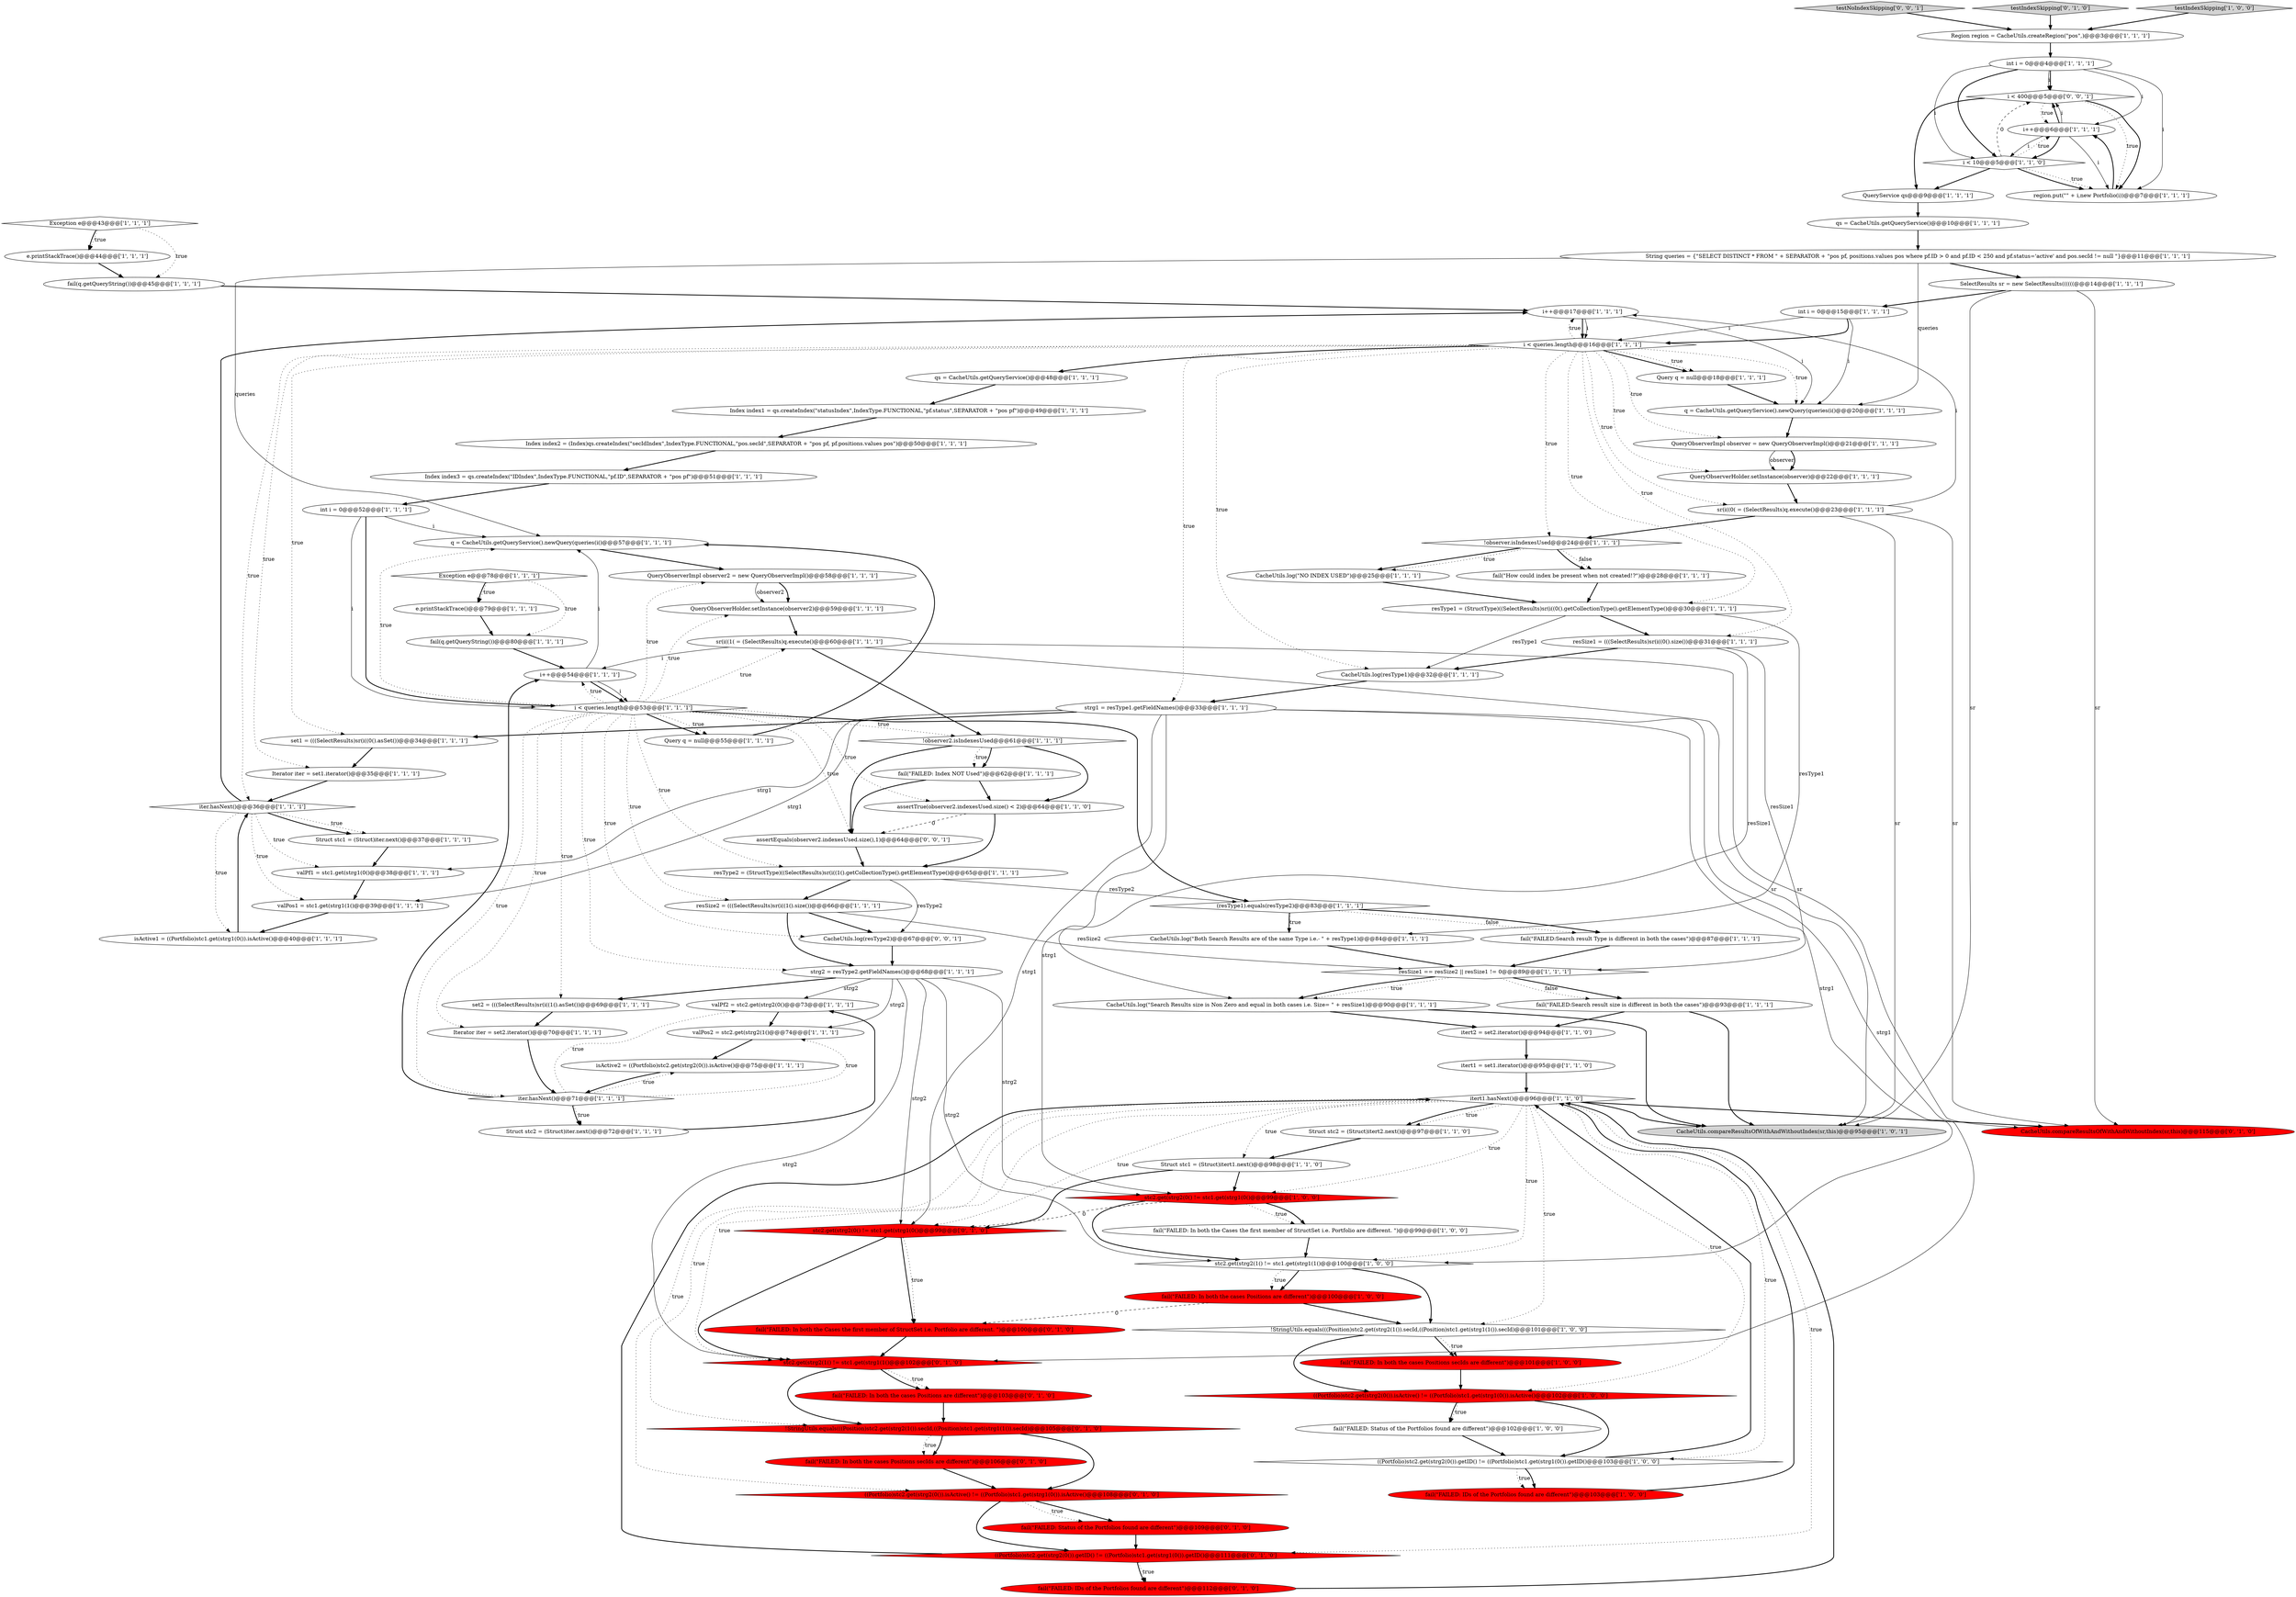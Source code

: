 digraph {
44 [style = filled, label = "i++@@@17@@@['1', '1', '1']", fillcolor = white, shape = ellipse image = "AAA0AAABBB1BBB"];
67 [style = filled, label = "CacheUtils.log(\"Both Search Results are of the same Type i.e.- \" + resType1)@@@84@@@['1', '1', '1']", fillcolor = white, shape = ellipse image = "AAA0AAABBB1BBB"];
48 [style = filled, label = "resSize1 = (((SelectResults)sr(i((0().size())@@@31@@@['1', '1', '1']", fillcolor = white, shape = ellipse image = "AAA0AAABBB1BBB"];
55 [style = filled, label = "e.printStackTrace()@@@79@@@['1', '1', '1']", fillcolor = white, shape = ellipse image = "AAA0AAABBB1BBB"];
97 [style = filled, label = "i < 400@@@5@@@['0', '0', '1']", fillcolor = white, shape = diamond image = "AAA0AAABBB3BBB"];
95 [style = filled, label = "((Portfolio)stc2.get(strg2(0()).getID() != ((Portfolio)stc1.get(strg1(0()).getID()@@@111@@@['0', '1', '0']", fillcolor = red, shape = diamond image = "AAA1AAABBB2BBB"];
75 [style = filled, label = "valPf1 = stc1.get(strg1(0()@@@38@@@['1', '1', '1']", fillcolor = white, shape = ellipse image = "AAA0AAABBB1BBB"];
85 [style = filled, label = "((Portfolio)stc2.get(strg2(0()).isActive() != ((Portfolio)stc1.get(strg1(0()).isActive()@@@108@@@['0', '1', '0']", fillcolor = red, shape = diamond image = "AAA1AAABBB2BBB"];
29 [style = filled, label = "fail(\"FAILED: In both the cases Positions secIds are different\")@@@101@@@['1', '0', '0']", fillcolor = red, shape = ellipse image = "AAA1AAABBB1BBB"];
76 [style = filled, label = "fail(q.getQueryString())@@@45@@@['1', '1', '1']", fillcolor = white, shape = ellipse image = "AAA0AAABBB1BBB"];
16 [style = filled, label = "fail(\"FAILED: Status of the Portfolios found are different\")@@@102@@@['1', '0', '0']", fillcolor = white, shape = ellipse image = "AAA0AAABBB1BBB"];
41 [style = filled, label = "Struct stc1 = (Struct)itert1.next()@@@98@@@['1', '1', '0']", fillcolor = white, shape = ellipse image = "AAA0AAABBB1BBB"];
69 [style = filled, label = "resType2 = (StructType)((SelectResults)sr(i((1().getCollectionType().getElementType()@@@65@@@['1', '1', '1']", fillcolor = white, shape = ellipse image = "AAA0AAABBB1BBB"];
66 [style = filled, label = "i++@@@6@@@['1', '1', '1']", fillcolor = white, shape = ellipse image = "AAA0AAABBB1BBB"];
37 [style = filled, label = "assertTrue(observer2.indexesUsed.size() < 2)@@@64@@@['1', '1', '0']", fillcolor = white, shape = ellipse image = "AAA0AAABBB1BBB"];
11 [style = filled, label = "q = CacheUtils.getQueryService().newQuery(queries(i()@@@57@@@['1', '1', '1']", fillcolor = white, shape = ellipse image = "AAA0AAABBB1BBB"];
45 [style = filled, label = "resType1 = (StructType)((SelectResults)sr(i((0().getCollectionType().getElementType()@@@30@@@['1', '1', '1']", fillcolor = white, shape = ellipse image = "AAA0AAABBB1BBB"];
83 [style = filled, label = "i++@@@54@@@['1', '1', '1']", fillcolor = white, shape = ellipse image = "AAA0AAABBB1BBB"];
36 [style = filled, label = "Region region = CacheUtils.createRegion(\"pos\",)@@@3@@@['1', '1', '1']", fillcolor = white, shape = ellipse image = "AAA0AAABBB1BBB"];
7 [style = filled, label = "strg1 = resType1.getFieldNames()@@@33@@@['1', '1', '1']", fillcolor = white, shape = ellipse image = "AAA0AAABBB1BBB"];
98 [style = filled, label = "assertEquals(observer2.indexesUsed.size(),1)@@@64@@@['0', '0', '1']", fillcolor = white, shape = ellipse image = "AAA0AAABBB3BBB"];
28 [style = filled, label = "Struct stc2 = (Struct)itert2.next()@@@97@@@['1', '1', '0']", fillcolor = white, shape = ellipse image = "AAA0AAABBB1BBB"];
22 [style = filled, label = "iter.hasNext()@@@71@@@['1', '1', '1']", fillcolor = white, shape = diamond image = "AAA0AAABBB1BBB"];
61 [style = filled, label = "fail(\"FAILED: Index NOT Used\")@@@62@@@['1', '1', '1']", fillcolor = white, shape = ellipse image = "AAA0AAABBB1BBB"];
90 [style = filled, label = "stc2.get(strg2(1() != stc1.get(strg1(1()@@@102@@@['0', '1', '0']", fillcolor = red, shape = diamond image = "AAA1AAABBB2BBB"];
65 [style = filled, label = "qs = CacheUtils.getQueryService()@@@10@@@['1', '1', '1']", fillcolor = white, shape = ellipse image = "AAA0AAABBB1BBB"];
52 [style = filled, label = "Index index3 = qs.createIndex(\"IDIndex\",IndexType.FUNCTIONAL,\"pf.ID\",SEPARATOR + \"pos pf\")@@@51@@@['1', '1', '1']", fillcolor = white, shape = ellipse image = "AAA0AAABBB1BBB"];
40 [style = filled, label = "Exception e@@@78@@@['1', '1', '1']", fillcolor = white, shape = diamond image = "AAA0AAABBB1BBB"];
54 [style = filled, label = "int i = 0@@@52@@@['1', '1', '1']", fillcolor = white, shape = ellipse image = "AAA0AAABBB1BBB"];
53 [style = filled, label = "sr(i((1( = (SelectResults)q.execute()@@@60@@@['1', '1', '1']", fillcolor = white, shape = ellipse image = "AAA0AAABBB1BBB"];
100 [style = filled, label = "testNoIndexSkipping['0', '0', '1']", fillcolor = lightgray, shape = diamond image = "AAA0AAABBB3BBB"];
39 [style = filled, label = "isActive2 = ((Portfolio)stc2.get(strg2(0()).isActive()@@@75@@@['1', '1', '1']", fillcolor = white, shape = ellipse image = "AAA0AAABBB1BBB"];
93 [style = filled, label = "fail(\"FAILED: In both the cases Positions secIds are different\")@@@106@@@['0', '1', '0']", fillcolor = red, shape = ellipse image = "AAA1AAABBB2BBB"];
30 [style = filled, label = "((Portfolio)stc2.get(strg2(0()).isActive() != ((Portfolio)stc1.get(strg1(0()).isActive()@@@102@@@['1', '0', '0']", fillcolor = red, shape = diamond image = "AAA1AAABBB1BBB"];
80 [style = filled, label = "resSize1 == resSize2 || resSize1 != 0@@@89@@@['1', '1', '1']", fillcolor = white, shape = diamond image = "AAA0AAABBB1BBB"];
99 [style = filled, label = "CacheUtils.log(resType2)@@@67@@@['0', '0', '1']", fillcolor = white, shape = ellipse image = "AAA0AAABBB3BBB"];
34 [style = filled, label = "e.printStackTrace()@@@44@@@['1', '1', '1']", fillcolor = white, shape = ellipse image = "AAA0AAABBB1BBB"];
91 [style = filled, label = "fail(\"FAILED: In both the Cases the first member of StructSet i.e. Portfolio are different. \")@@@100@@@['0', '1', '0']", fillcolor = red, shape = ellipse image = "AAA1AAABBB2BBB"];
87 [style = filled, label = "CacheUtils.compareResultsOfWithAndWithoutIndex(sr,this)@@@115@@@['0', '1', '0']", fillcolor = red, shape = ellipse image = "AAA1AAABBB2BBB"];
89 [style = filled, label = "!StringUtils.equals(((Position)stc2.get(strg2(1()).secId,((Position)stc1.get(strg1(1()).secId)@@@105@@@['0', '1', '0']", fillcolor = red, shape = diamond image = "AAA1AAABBB2BBB"];
6 [style = filled, label = "!observer2.isIndexesUsed@@@61@@@['1', '1', '1']", fillcolor = white, shape = diamond image = "AAA0AAABBB1BBB"];
2 [style = filled, label = "isActive1 = ((Portfolio)stc1.get(strg1(0()).isActive()@@@40@@@['1', '1', '1']", fillcolor = white, shape = ellipse image = "AAA0AAABBB1BBB"];
38 [style = filled, label = "Index index2 = (Index)qs.createIndex(\"secIdIndex\",IndexType.FUNCTIONAL,\"pos.secId\",SEPARATOR + \"pos pf, pf.positions.values pos\")@@@50@@@['1', '1', '1']", fillcolor = white, shape = ellipse image = "AAA0AAABBB1BBB"];
26 [style = filled, label = "itert1.hasNext()@@@96@@@['1', '1', '0']", fillcolor = white, shape = diamond image = "AAA0AAABBB1BBB"];
94 [style = filled, label = "testIndexSkipping['0', '1', '0']", fillcolor = lightgray, shape = diamond image = "AAA0AAABBB2BBB"];
20 [style = filled, label = "!StringUtils.equals(((Position)stc2.get(strg2(1()).secId,((Position)stc1.get(strg1(1()).secId)@@@101@@@['1', '0', '0']", fillcolor = white, shape = diamond image = "AAA0AAABBB1BBB"];
56 [style = filled, label = "fail(\"FAILED:Search result size is different in both the cases\")@@@93@@@['1', '1', '1']", fillcolor = white, shape = ellipse image = "AAA0AAABBB1BBB"];
12 [style = filled, label = "QueryObserverImpl observer = new QueryObserverImpl()@@@21@@@['1', '1', '1']", fillcolor = white, shape = ellipse image = "AAA0AAABBB1BBB"];
32 [style = filled, label = "Query q = null@@@55@@@['1', '1', '1']", fillcolor = white, shape = ellipse image = "AAA0AAABBB1BBB"];
18 [style = filled, label = "SelectResults sr = new SelectResults((((((@@@14@@@['1', '1', '1']", fillcolor = white, shape = ellipse image = "AAA0AAABBB1BBB"];
13 [style = filled, label = "valPf2 = stc2.get(strg2(0()@@@73@@@['1', '1', '1']", fillcolor = white, shape = ellipse image = "AAA0AAABBB1BBB"];
19 [style = filled, label = "Query q = null@@@18@@@['1', '1', '1']", fillcolor = white, shape = ellipse image = "AAA0AAABBB1BBB"];
92 [style = filled, label = "fail(\"FAILED: Status of the Portfolios found are different\")@@@109@@@['0', '1', '0']", fillcolor = red, shape = ellipse image = "AAA1AAABBB2BBB"];
42 [style = filled, label = "i < queries.length@@@53@@@['1', '1', '1']", fillcolor = white, shape = diamond image = "AAA0AAABBB1BBB"];
84 [style = filled, label = "fail(\"FAILED: In both the cases Positions are different\")@@@100@@@['1', '0', '0']", fillcolor = red, shape = ellipse image = "AAA1AAABBB1BBB"];
74 [style = filled, label = "stc2.get(strg2(1() != stc1.get(strg1(1()@@@100@@@['1', '0', '0']", fillcolor = white, shape = diamond image = "AAA0AAABBB1BBB"];
68 [style = filled, label = "Struct stc1 = (Struct)iter.next()@@@37@@@['1', '1', '1']", fillcolor = white, shape = ellipse image = "AAA0AAABBB1BBB"];
23 [style = filled, label = "CacheUtils.log(resType1)@@@32@@@['1', '1', '1']", fillcolor = white, shape = ellipse image = "AAA0AAABBB1BBB"];
88 [style = filled, label = "stc2.get(strg2(0() != stc1.get(strg1(0()@@@99@@@['0', '1', '0']", fillcolor = red, shape = diamond image = "AAA1AAABBB2BBB"];
82 [style = filled, label = "qs = CacheUtils.getQueryService()@@@48@@@['1', '1', '1']", fillcolor = white, shape = ellipse image = "AAA0AAABBB1BBB"];
5 [style = filled, label = "Exception e@@@43@@@['1', '1', '1']", fillcolor = white, shape = diamond image = "AAA0AAABBB1BBB"];
27 [style = filled, label = "set2 = (((SelectResults)sr(i((1().asSet())@@@69@@@['1', '1', '1']", fillcolor = white, shape = ellipse image = "AAA0AAABBB1BBB"];
1 [style = filled, label = "CacheUtils.log(\"Search Results size is Non Zero and equal in both cases i.e. Size= \" + resSize1)@@@90@@@['1', '1', '1']", fillcolor = white, shape = ellipse image = "AAA0AAABBB1BBB"];
17 [style = filled, label = "QueryService qs@@@9@@@['1', '1', '1']", fillcolor = white, shape = ellipse image = "AAA0AAABBB1BBB"];
46 [style = filled, label = "region.put(\"\" + i,new Portfolio(i))@@@7@@@['1', '1', '1']", fillcolor = white, shape = ellipse image = "AAA0AAABBB1BBB"];
96 [style = filled, label = "fail(\"FAILED: In both the cases Positions are different\")@@@103@@@['0', '1', '0']", fillcolor = red, shape = ellipse image = "AAA1AAABBB2BBB"];
43 [style = filled, label = "int i = 0@@@4@@@['1', '1', '1']", fillcolor = white, shape = ellipse image = "AAA0AAABBB1BBB"];
77 [style = filled, label = "resSize2 = (((SelectResults)sr(i((1().size())@@@66@@@['1', '1', '1']", fillcolor = white, shape = ellipse image = "AAA0AAABBB1BBB"];
78 [style = filled, label = "Index index1 = qs.createIndex(\"statusIndex\",IndexType.FUNCTIONAL,\"pf.status\",SEPARATOR + \"pos pf\")@@@49@@@['1', '1', '1']", fillcolor = white, shape = ellipse image = "AAA0AAABBB1BBB"];
62 [style = filled, label = "strg2 = resType2.getFieldNames()@@@68@@@['1', '1', '1']", fillcolor = white, shape = ellipse image = "AAA0AAABBB1BBB"];
4 [style = filled, label = "fail(\"How could index be present when not created!?\")@@@28@@@['1', '1', '1']", fillcolor = white, shape = ellipse image = "AAA0AAABBB1BBB"];
0 [style = filled, label = "QueryObserverImpl observer2 = new QueryObserverImpl()@@@58@@@['1', '1', '1']", fillcolor = white, shape = ellipse image = "AAA0AAABBB1BBB"];
72 [style = filled, label = "String queries = {\"SELECT DISTINCT * FROM \" + SEPARATOR + \"pos pf, positions.values pos where pf.ID > 0 and pf.ID < 250 and pf.status='active' and pos.secId != null \"}@@@11@@@['1', '1', '1']", fillcolor = white, shape = ellipse image = "AAA0AAABBB1BBB"];
3 [style = filled, label = "i < queries.length@@@16@@@['1', '1', '1']", fillcolor = white, shape = diamond image = "AAA0AAABBB1BBB"];
14 [style = filled, label = "iter.hasNext()@@@36@@@['1', '1', '1']", fillcolor = white, shape = diamond image = "AAA0AAABBB1BBB"];
15 [style = filled, label = "stc2.get(strg2(0() != stc1.get(strg1(0()@@@99@@@['1', '0', '0']", fillcolor = red, shape = diamond image = "AAA1AAABBB1BBB"];
57 [style = filled, label = "Iterator iter = set2.iterator()@@@70@@@['1', '1', '1']", fillcolor = white, shape = ellipse image = "AAA0AAABBB1BBB"];
79 [style = filled, label = "QueryObserverHolder.setInstance(observer)@@@22@@@['1', '1', '1']", fillcolor = white, shape = ellipse image = "AAA0AAABBB1BBB"];
50 [style = filled, label = "Struct stc2 = (Struct)iter.next()@@@72@@@['1', '1', '1']", fillcolor = white, shape = ellipse image = "AAA0AAABBB1BBB"];
64 [style = filled, label = "valPos1 = stc1.get(strg1(1()@@@39@@@['1', '1', '1']", fillcolor = white, shape = ellipse image = "AAA0AAABBB1BBB"];
10 [style = filled, label = "fail(\"FAILED:Search result Type is different in both the cases\")@@@87@@@['1', '1', '1']", fillcolor = white, shape = ellipse image = "AAA0AAABBB1BBB"];
81 [style = filled, label = "sr(i((0( = (SelectResults)q.execute()@@@23@@@['1', '1', '1']", fillcolor = white, shape = ellipse image = "AAA0AAABBB1BBB"];
73 [style = filled, label = "CacheUtils.log(\"NO INDEX USED\")@@@25@@@['1', '1', '1']", fillcolor = white, shape = ellipse image = "AAA0AAABBB1BBB"];
9 [style = filled, label = "fail(\"FAILED: In both the Cases the first member of StructSet i.e. Portfolio are different. \")@@@99@@@['1', '0', '0']", fillcolor = white, shape = ellipse image = "AAA0AAABBB1BBB"];
49 [style = filled, label = "CacheUtils.compareResultsOfWithAndWithoutIndex(sr,this)@@@95@@@['1', '0', '1']", fillcolor = lightgray, shape = ellipse image = "AAA0AAABBB1BBB"];
33 [style = filled, label = "(resType1).equals(resType2)@@@83@@@['1', '1', '1']", fillcolor = white, shape = diamond image = "AAA0AAABBB1BBB"];
8 [style = filled, label = "((Portfolio)stc2.get(strg2(0()).getID() != ((Portfolio)stc1.get(strg1(0()).getID()@@@103@@@['1', '0', '0']", fillcolor = white, shape = diamond image = "AAA0AAABBB1BBB"];
63 [style = filled, label = "!observer.isIndexesUsed@@@24@@@['1', '1', '1']", fillcolor = white, shape = diamond image = "AAA0AAABBB1BBB"];
60 [style = filled, label = "Iterator iter = set1.iterator()@@@35@@@['1', '1', '1']", fillcolor = white, shape = ellipse image = "AAA0AAABBB1BBB"];
35 [style = filled, label = "fail(q.getQueryString())@@@80@@@['1', '1', '1']", fillcolor = white, shape = ellipse image = "AAA0AAABBB1BBB"];
86 [style = filled, label = "fail(\"FAILED: IDs of the Portfolios found are different\")@@@112@@@['0', '1', '0']", fillcolor = red, shape = ellipse image = "AAA1AAABBB2BBB"];
31 [style = filled, label = "i < 10@@@5@@@['1', '1', '0']", fillcolor = white, shape = diamond image = "AAA0AAABBB1BBB"];
58 [style = filled, label = "int i = 0@@@15@@@['1', '1', '1']", fillcolor = white, shape = ellipse image = "AAA0AAABBB1BBB"];
70 [style = filled, label = "QueryObserverHolder.setInstance(observer2)@@@59@@@['1', '1', '1']", fillcolor = white, shape = ellipse image = "AAA0AAABBB1BBB"];
71 [style = filled, label = "q = CacheUtils.getQueryService().newQuery(queries(i()@@@20@@@['1', '1', '1']", fillcolor = white, shape = ellipse image = "AAA0AAABBB1BBB"];
59 [style = filled, label = "set1 = (((SelectResults)sr(i((0().asSet())@@@34@@@['1', '1', '1']", fillcolor = white, shape = ellipse image = "AAA0AAABBB1BBB"];
24 [style = filled, label = "valPos2 = stc2.get(strg2(1()@@@74@@@['1', '1', '1']", fillcolor = white, shape = ellipse image = "AAA0AAABBB1BBB"];
25 [style = filled, label = "itert1 = set1.iterator()@@@95@@@['1', '1', '0']", fillcolor = white, shape = ellipse image = "AAA0AAABBB1BBB"];
21 [style = filled, label = "fail(\"FAILED: IDs of the Portfolios found are different\")@@@103@@@['1', '0', '0']", fillcolor = red, shape = ellipse image = "AAA1AAABBB1BBB"];
51 [style = filled, label = "itert2 = set2.iterator()@@@94@@@['1', '1', '0']", fillcolor = white, shape = ellipse image = "AAA0AAABBB1BBB"];
47 [style = filled, label = "testIndexSkipping['1', '0', '0']", fillcolor = lightgray, shape = diamond image = "AAA0AAABBB1BBB"];
33->67 [style = dotted, label="true"];
61->37 [style = bold, label=""];
18->49 [style = solid, label="sr"];
41->15 [style = bold, label=""];
83->42 [style = bold, label=""];
95->26 [style = bold, label=""];
42->62 [style = dotted, label="true"];
29->30 [style = bold, label=""];
96->89 [style = bold, label=""];
38->52 [style = bold, label=""];
43->66 [style = solid, label="i"];
97->46 [style = dotted, label="true"];
40->55 [style = bold, label=""];
81->49 [style = solid, label="sr"];
3->59 [style = dotted, label="true"];
42->57 [style = dotted, label="true"];
24->39 [style = bold, label=""];
81->87 [style = solid, label="sr"];
84->20 [style = bold, label=""];
41->88 [style = bold, label=""];
58->3 [style = bold, label=""];
70->53 [style = bold, label=""];
45->48 [style = bold, label=""];
89->93 [style = bold, label=""];
19->71 [style = bold, label=""];
7->90 [style = solid, label="strg1"];
62->27 [style = bold, label=""];
15->9 [style = dotted, label="true"];
90->96 [style = dotted, label="true"];
5->34 [style = bold, label=""];
77->80 [style = solid, label="resSize2"];
63->73 [style = bold, label=""];
21->26 [style = bold, label=""];
58->71 [style = solid, label="i"];
12->79 [style = solid, label="observer"];
46->66 [style = bold, label=""];
3->19 [style = bold, label=""];
45->23 [style = solid, label="resType1"];
26->30 [style = dotted, label="true"];
26->28 [style = dotted, label="true"];
2->14 [style = bold, label=""];
62->74 [style = solid, label="strg2"];
66->31 [style = bold, label=""];
7->88 [style = solid, label="strg1"];
10->80 [style = bold, label=""];
42->99 [style = dotted, label="true"];
15->88 [style = dashed, label="0"];
40->55 [style = dotted, label="true"];
42->22 [style = dotted, label="true"];
95->86 [style = dotted, label="true"];
31->46 [style = bold, label=""];
26->28 [style = bold, label=""];
30->8 [style = bold, label=""];
72->18 [style = bold, label=""];
32->11 [style = bold, label=""];
69->99 [style = solid, label="resType2"];
90->89 [style = bold, label=""];
42->0 [style = dotted, label="true"];
72->71 [style = solid, label="queries"];
42->32 [style = dotted, label="true"];
26->41 [style = dotted, label="true"];
77->62 [style = bold, label=""];
62->13 [style = solid, label="strg2"];
42->83 [style = dotted, label="true"];
6->61 [style = dotted, label="true"];
0->70 [style = bold, label=""];
43->97 [style = solid, label="i"];
14->2 [style = dotted, label="true"];
3->7 [style = dotted, label="true"];
3->71 [style = dotted, label="true"];
59->60 [style = bold, label=""];
88->90 [style = bold, label=""];
86->26 [style = bold, label=""];
58->3 [style = solid, label="i"];
78->38 [style = bold, label=""];
7->15 [style = solid, label="strg1"];
44->3 [style = bold, label=""];
89->85 [style = bold, label=""];
22->50 [style = bold, label=""];
6->98 [style = bold, label=""];
26->49 [style = bold, label=""];
26->20 [style = dotted, label="true"];
1->49 [style = bold, label=""];
69->77 [style = bold, label=""];
90->96 [style = bold, label=""];
3->48 [style = dotted, label="true"];
79->81 [style = bold, label=""];
22->24 [style = dotted, label="true"];
17->65 [style = bold, label=""];
83->42 [style = solid, label="i"];
75->64 [style = bold, label=""];
97->46 [style = bold, label=""];
44->3 [style = solid, label="i"];
26->89 [style = dotted, label="true"];
40->35 [style = dotted, label="true"];
39->22 [style = bold, label=""];
56->51 [style = bold, label=""];
4->45 [style = bold, label=""];
6->61 [style = bold, label=""];
54->11 [style = solid, label="i"];
42->70 [style = dotted, label="true"];
62->90 [style = solid, label="strg2"];
85->95 [style = bold, label=""];
5->34 [style = dotted, label="true"];
65->72 [style = bold, label=""];
26->90 [style = dotted, label="true"];
15->9 [style = bold, label=""];
93->85 [style = bold, label=""];
1->51 [style = bold, label=""];
7->74 [style = solid, label="strg1"];
25->26 [style = bold, label=""];
22->13 [style = dotted, label="true"];
66->46 [style = solid, label="i"];
80->56 [style = bold, label=""];
42->32 [style = bold, label=""];
99->62 [style = bold, label=""];
31->46 [style = dotted, label="true"];
51->25 [style = bold, label=""];
63->4 [style = dotted, label="false"];
80->56 [style = dotted, label="false"];
14->68 [style = dotted, label="true"];
14->64 [style = dotted, label="true"];
23->7 [style = bold, label=""];
31->97 [style = dashed, label="0"];
55->35 [style = bold, label=""];
43->31 [style = solid, label="i"];
47->36 [style = bold, label=""];
9->74 [style = bold, label=""];
52->54 [style = bold, label=""];
91->90 [style = bold, label=""];
3->44 [style = dotted, label="true"];
3->23 [style = dotted, label="true"];
36->43 [style = bold, label=""];
35->83 [style = bold, label=""];
14->68 [style = bold, label=""];
67->80 [style = bold, label=""];
89->93 [style = dotted, label="true"];
26->8 [style = dotted, label="true"];
12->79 [style = bold, label=""];
66->31 [style = solid, label="i"];
13->24 [style = bold, label=""];
45->67 [style = solid, label="resType1"];
8->21 [style = dotted, label="true"];
16->8 [style = bold, label=""];
97->17 [style = bold, label=""];
22->50 [style = dotted, label="true"];
92->95 [style = bold, label=""];
94->36 [style = bold, label=""];
74->84 [style = bold, label=""];
33->10 [style = dotted, label="false"];
66->97 [style = bold, label=""];
33->67 [style = bold, label=""];
73->45 [style = bold, label=""];
50->13 [style = bold, label=""];
62->15 [style = solid, label="strg2"];
85->92 [style = bold, label=""];
42->11 [style = dotted, label="true"];
26->85 [style = dotted, label="true"];
64->2 [style = bold, label=""];
42->53 [style = dotted, label="true"];
28->41 [style = bold, label=""];
53->83 [style = solid, label="i"];
54->42 [style = bold, label=""];
3->14 [style = dotted, label="true"];
42->77 [style = dotted, label="true"];
6->37 [style = bold, label=""];
48->1 [style = solid, label="resSize1"];
48->23 [style = bold, label=""];
82->78 [style = bold, label=""];
3->79 [style = dotted, label="true"];
60->14 [style = bold, label=""];
18->58 [style = bold, label=""];
62->24 [style = solid, label="strg2"];
62->88 [style = solid, label="strg2"];
37->69 [style = bold, label=""];
77->99 [style = bold, label=""];
14->75 [style = dotted, label="true"];
84->91 [style = dashed, label="0"];
26->15 [style = dotted, label="true"];
7->59 [style = bold, label=""];
61->98 [style = bold, label=""];
31->17 [style = bold, label=""];
43->97 [style = bold, label=""];
22->83 [style = bold, label=""];
43->46 [style = solid, label="i"];
3->81 [style = dotted, label="true"];
34->76 [style = bold, label=""];
80->1 [style = dotted, label="true"];
43->31 [style = bold, label=""];
15->74 [style = bold, label=""];
26->74 [style = dotted, label="true"];
5->76 [style = dotted, label="true"];
63->4 [style = bold, label=""];
100->36 [style = bold, label=""];
3->82 [style = bold, label=""];
98->69 [style = bold, label=""];
56->49 [style = bold, label=""];
95->86 [style = bold, label=""];
66->97 [style = solid, label="i"];
88->91 [style = dotted, label="true"];
26->87 [style = bold, label=""];
20->29 [style = bold, label=""];
53->87 [style = solid, label="sr"];
22->39 [style = dotted, label="true"];
42->6 [style = dotted, label="true"];
42->33 [style = bold, label=""];
33->10 [style = bold, label=""];
74->20 [style = bold, label=""];
18->87 [style = solid, label="sr"];
71->12 [style = bold, label=""];
63->73 [style = dotted, label="true"];
74->84 [style = dotted, label="true"];
14->44 [style = bold, label=""];
81->63 [style = bold, label=""];
48->80 [style = solid, label="resSize1"];
81->44 [style = solid, label="i"];
7->64 [style = solid, label="strg1"];
97->66 [style = dotted, label="true"];
76->44 [style = bold, label=""];
53->49 [style = solid, label="sr"];
72->11 [style = solid, label="queries"];
31->66 [style = dotted, label="true"];
11->0 [style = bold, label=""];
3->19 [style = dotted, label="true"];
42->27 [style = dotted, label="true"];
30->16 [style = dotted, label="true"];
27->57 [style = bold, label=""];
69->33 [style = solid, label="resType2"];
3->60 [style = dotted, label="true"];
20->29 [style = dotted, label="true"];
26->95 [style = dotted, label="true"];
44->71 [style = solid, label="i"];
7->75 [style = solid, label="strg1"];
3->12 [style = dotted, label="true"];
3->63 [style = dotted, label="true"];
3->45 [style = dotted, label="true"];
85->92 [style = dotted, label="true"];
53->6 [style = bold, label=""];
42->69 [style = dotted, label="true"];
68->75 [style = bold, label=""];
88->91 [style = bold, label=""];
42->98 [style = dotted, label="true"];
37->98 [style = dashed, label="0"];
80->1 [style = bold, label=""];
8->21 [style = bold, label=""];
57->22 [style = bold, label=""];
26->88 [style = dotted, label="true"];
54->42 [style = solid, label="i"];
20->30 [style = bold, label=""];
30->16 [style = bold, label=""];
0->70 [style = solid, label="observer2"];
83->11 [style = solid, label="i"];
42->37 [style = dotted, label="true"];
8->26 [style = bold, label=""];
}

